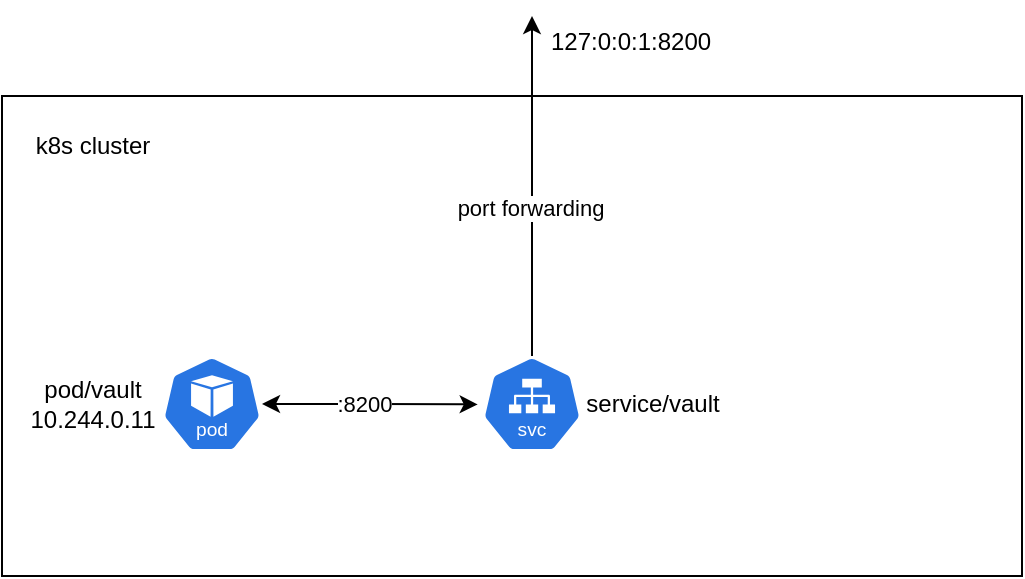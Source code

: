 <mxfile version="24.8.3">
  <diagram name="Page-1" id="12WF8nYTzayhRWykNAXj">
    <mxGraphModel dx="1292" dy="674" grid="1" gridSize="10" guides="1" tooltips="1" connect="1" arrows="1" fold="1" page="1" pageScale="1" pageWidth="827" pageHeight="1169" math="0" shadow="0">
      <root>
        <mxCell id="0" />
        <mxCell id="1" parent="0" />
        <mxCell id="UonAGcfThSdGLpFqBz6v-15" value="" style="rounded=0;whiteSpace=wrap;html=1;" vertex="1" parent="1">
          <mxGeometry x="50" y="440" width="510" height="240" as="geometry" />
        </mxCell>
        <mxCell id="UonAGcfThSdGLpFqBz6v-1" value="" style="aspect=fixed;sketch=0;html=1;dashed=0;whitespace=wrap;verticalLabelPosition=bottom;verticalAlign=top;fillColor=#2875E2;strokeColor=#ffffff;points=[[0.005,0.63,0],[0.1,0.2,0],[0.9,0.2,0],[0.5,0,0],[0.995,0.63,0],[0.72,0.99,0],[0.5,1,0],[0.28,0.99,0]];shape=mxgraph.kubernetes.icon2;kubernetesLabel=1;prIcon=pod" vertex="1" parent="1">
          <mxGeometry x="130" y="570" width="50" height="48" as="geometry" />
        </mxCell>
        <mxCell id="UonAGcfThSdGLpFqBz6v-5" value="pod/vault&lt;div&gt;10.244.0.11&lt;/div&gt;" style="text;html=1;align=center;verticalAlign=middle;resizable=0;points=[];autosize=1;strokeColor=none;fillColor=none;" vertex="1" parent="1">
          <mxGeometry x="50" y="574" width="90" height="40" as="geometry" />
        </mxCell>
        <mxCell id="UonAGcfThSdGLpFqBz6v-12" style="edgeStyle=orthogonalEdgeStyle;rounded=0;orthogonalLoop=1;jettySize=auto;html=1;" edge="1" parent="1" source="UonAGcfThSdGLpFqBz6v-6">
          <mxGeometry relative="1" as="geometry">
            <mxPoint x="315" y="400" as="targetPoint" />
          </mxGeometry>
        </mxCell>
        <mxCell id="UonAGcfThSdGLpFqBz6v-14" value="port forwarding" style="edgeLabel;html=1;align=center;verticalAlign=middle;resizable=0;points=[];" vertex="1" connectable="0" parent="UonAGcfThSdGLpFqBz6v-12">
          <mxGeometry x="-0.132" y="1" relative="1" as="geometry">
            <mxPoint as="offset" />
          </mxGeometry>
        </mxCell>
        <mxCell id="UonAGcfThSdGLpFqBz6v-6" value="" style="aspect=fixed;sketch=0;html=1;dashed=0;whitespace=wrap;verticalLabelPosition=bottom;verticalAlign=top;fillColor=#2875E2;strokeColor=#ffffff;points=[[0.005,0.63,0],[0.1,0.2,0],[0.9,0.2,0],[0.5,0,0],[0.995,0.63,0],[0.72,0.99,0],[0.5,1,0],[0.28,0.99,0]];shape=mxgraph.kubernetes.icon2;kubernetesLabel=1;prIcon=svc" vertex="1" parent="1">
          <mxGeometry x="290" y="570" width="50" height="48" as="geometry" />
        </mxCell>
        <mxCell id="UonAGcfThSdGLpFqBz6v-7" value="service/vault" style="text;html=1;align=center;verticalAlign=middle;resizable=0;points=[];autosize=1;strokeColor=none;fillColor=none;" vertex="1" parent="1">
          <mxGeometry x="330" y="579" width="90" height="30" as="geometry" />
        </mxCell>
        <mxCell id="UonAGcfThSdGLpFqBz6v-10" style="edgeStyle=orthogonalEdgeStyle;rounded=0;orthogonalLoop=1;jettySize=auto;html=1;entryX=-0.043;entryY=0.504;entryDx=0;entryDy=0;entryPerimeter=0;startArrow=classic;startFill=1;" edge="1" parent="1" source="UonAGcfThSdGLpFqBz6v-1" target="UonAGcfThSdGLpFqBz6v-6">
          <mxGeometry relative="1" as="geometry" />
        </mxCell>
        <mxCell id="UonAGcfThSdGLpFqBz6v-11" value=":8200" style="edgeLabel;html=1;align=center;verticalAlign=middle;resizable=0;points=[];" vertex="1" connectable="0" parent="UonAGcfThSdGLpFqBz6v-10">
          <mxGeometry x="0.126" y="2" relative="1" as="geometry">
            <mxPoint x="-10" y="2" as="offset" />
          </mxGeometry>
        </mxCell>
        <mxCell id="UonAGcfThSdGLpFqBz6v-13" value="127:0:0:1:8200" style="text;html=1;align=center;verticalAlign=middle;resizable=0;points=[];autosize=1;strokeColor=none;fillColor=none;" vertex="1" parent="1">
          <mxGeometry x="314" y="398" width="100" height="30" as="geometry" />
        </mxCell>
        <mxCell id="UonAGcfThSdGLpFqBz6v-16" value="k8s cluster" style="text;html=1;align=center;verticalAlign=middle;resizable=0;points=[];autosize=1;strokeColor=none;fillColor=none;" vertex="1" parent="1">
          <mxGeometry x="55" y="450" width="80" height="30" as="geometry" />
        </mxCell>
      </root>
    </mxGraphModel>
  </diagram>
</mxfile>
